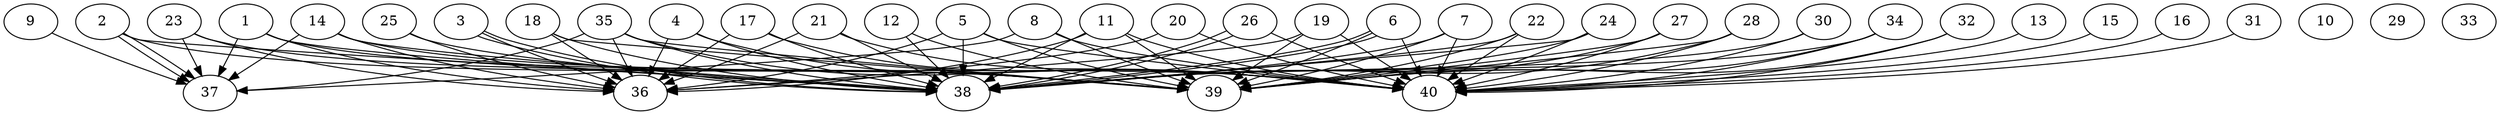 // DAG automatically generated by daggen at Thu Oct  3 14:06:48 2019
// ./daggen --dot -n 40 --ccr 0.4 --fat 0.9 --regular 0.7 --density 0.7 --mindata 5242880 --maxdata 52428800 
digraph G {
  1 [size="44971520", alpha="0.11", expect_size="17988608"] 
  1 -> 36 [size ="17988608"]
  1 -> 37 [size ="17988608"]
  1 -> 38 [size ="17988608"]
  1 -> 39 [size ="17988608"]
  2 [size="113789440", alpha="0.16", expect_size="45515776"] 
  2 -> 37 [size ="45515776"]
  2 -> 37 [size ="45515776"]
  2 -> 38 [size ="45515776"]
  2 -> 39 [size ="45515776"]
  3 [size="40102400", alpha="0.08", expect_size="16040960"] 
  3 -> 36 [size ="16040960"]
  3 -> 38 [size ="16040960"]
  3 -> 38 [size ="16040960"]
  4 [size="116462080", alpha="0.18", expect_size="46584832"] 
  4 -> 36 [size ="46584832"]
  4 -> 38 [size ="46584832"]
  4 -> 40 [size ="46584832"]
  5 [size="16816640", alpha="0.09", expect_size="6726656"] 
  5 -> 36 [size ="6726656"]
  5 -> 38 [size ="6726656"]
  5 -> 39 [size ="6726656"]
  5 -> 40 [size ="6726656"]
  6 [size="118251520", alpha="0.08", expect_size="47300608"] 
  6 -> 38 [size ="47300608"]
  6 -> 38 [size ="47300608"]
  6 -> 39 [size ="47300608"]
  6 -> 40 [size ="47300608"]
  7 [size="101898240", alpha="0.16", expect_size="40759296"] 
  7 -> 38 [size ="40759296"]
  7 -> 39 [size ="40759296"]
  7 -> 40 [size ="40759296"]
  8 [size="64773120", alpha="0.02", expect_size="25909248"] 
  8 -> 37 [size ="25909248"]
  8 -> 39 [size ="25909248"]
  8 -> 40 [size ="25909248"]
  9 [size="15203840", alpha="0.16", expect_size="6081536"] 
  9 -> 37 [size ="6081536"]
  10 [size="38118400", alpha="0.16", expect_size="15247360"] 
  11 [size="42977280", alpha="0.02", expect_size="17190912"] 
  11 -> 36 [size ="17190912"]
  11 -> 38 [size ="17190912"]
  11 -> 39 [size ="17190912"]
  11 -> 40 [size ="17190912"]
  12 [size="109793280", alpha="0.07", expect_size="43917312"] 
  12 -> 38 [size ="43917312"]
  12 -> 39 [size ="43917312"]
  13 [size="88486400", alpha="0.05", expect_size="35394560"] 
  13 -> 40 [size ="35394560"]
  14 [size="18882560", alpha="0.09", expect_size="7553024"] 
  14 -> 36 [size ="7553024"]
  14 -> 37 [size ="7553024"]
  14 -> 38 [size ="7553024"]
  14 -> 40 [size ="7553024"]
  15 [size="122990080", alpha="0.17", expect_size="49196032"] 
  15 -> 40 [size ="49196032"]
  16 [size="60915200", alpha="0.03", expect_size="24366080"] 
  16 -> 40 [size ="24366080"]
  17 [size="108254720", alpha="0.10", expect_size="43301888"] 
  17 -> 36 [size ="43301888"]
  17 -> 38 [size ="43301888"]
  17 -> 40 [size ="43301888"]
  18 [size="85143040", alpha="0.01", expect_size="34057216"] 
  18 -> 36 [size ="34057216"]
  18 -> 38 [size ="34057216"]
  18 -> 39 [size ="34057216"]
  19 [size="94243840", alpha="0.18", expect_size="37697536"] 
  19 -> 36 [size ="37697536"]
  19 -> 39 [size ="37697536"]
  19 -> 40 [size ="37697536"]
  20 [size="73413120", alpha="0.11", expect_size="29365248"] 
  20 -> 36 [size ="29365248"]
  20 -> 40 [size ="29365248"]
  21 [size="52096000", alpha="0.09", expect_size="20838400"] 
  21 -> 36 [size ="20838400"]
  21 -> 38 [size ="20838400"]
  21 -> 40 [size ="20838400"]
  22 [size="62064640", alpha="0.05", expect_size="24825856"] 
  22 -> 38 [size ="24825856"]
  22 -> 39 [size ="24825856"]
  22 -> 40 [size ="24825856"]
  23 [size="101401600", alpha="0.05", expect_size="40560640"] 
  23 -> 36 [size ="40560640"]
  23 -> 37 [size ="40560640"]
  23 -> 39 [size ="40560640"]
  24 [size="130670080", alpha="0.02", expect_size="52268032"] 
  24 -> 38 [size ="52268032"]
  24 -> 39 [size ="52268032"]
  24 -> 40 [size ="52268032"]
  25 [size="63979520", alpha="0.00", expect_size="25591808"] 
  25 -> 36 [size ="25591808"]
  25 -> 38 [size ="25591808"]
  26 [size="44385280", alpha="0.16", expect_size="17754112"] 
  26 -> 38 [size ="17754112"]
  26 -> 38 [size ="17754112"]
  26 -> 40 [size ="17754112"]
  27 [size="61560320", alpha="0.07", expect_size="24624128"] 
  27 -> 38 [size ="24624128"]
  27 -> 39 [size ="24624128"]
  27 -> 40 [size ="24624128"]
  28 [size="120573440", alpha="0.07", expect_size="48229376"] 
  28 -> 38 [size ="48229376"]
  28 -> 39 [size ="48229376"]
  28 -> 40 [size ="48229376"]
  29 [size="123681280", alpha="0.08", expect_size="49472512"] 
  30 [size="109698560", alpha="0.12", expect_size="43879424"] 
  30 -> 38 [size ="43879424"]
  30 -> 40 [size ="43879424"]
  31 [size="54438400", alpha="0.01", expect_size="21775360"] 
  31 -> 40 [size ="21775360"]
  32 [size="107735040", alpha="0.07", expect_size="43094016"] 
  32 -> 39 [size ="43094016"]
  32 -> 40 [size ="43094016"]
  33 [size="16376320", alpha="0.06", expect_size="6550528"] 
  34 [size="43287040", alpha="0.06", expect_size="17314816"] 
  34 -> 38 [size ="17314816"]
  34 -> 39 [size ="17314816"]
  34 -> 40 [size ="17314816"]
  35 [size="55895040", alpha="0.04", expect_size="22358016"] 
  35 -> 36 [size ="22358016"]
  35 -> 37 [size ="22358016"]
  35 -> 38 [size ="22358016"]
  35 -> 39 [size ="22358016"]
  35 -> 40 [size ="22358016"]
  36 [size="57909760", alpha="0.10", expect_size="23163904"] 
  37 [size="36513280", alpha="0.13", expect_size="14605312"] 
  38 [size="80494080", alpha="0.08", expect_size="32197632"] 
  39 [size="123558400", alpha="0.16", expect_size="49423360"] 
  40 [size="49835520", alpha="0.15", expect_size="19934208"] 
}
